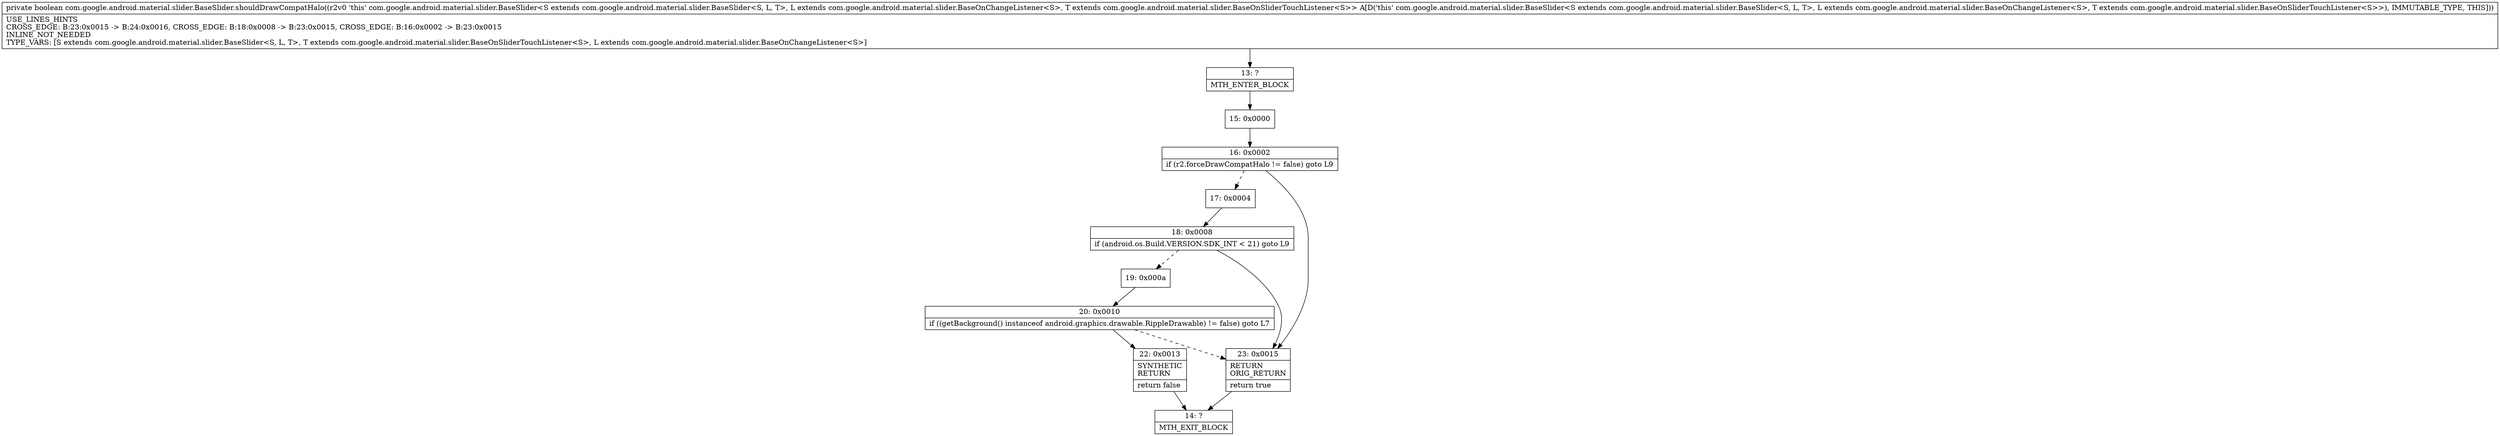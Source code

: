 digraph "CFG forcom.google.android.material.slider.BaseSlider.shouldDrawCompatHalo()Z" {
Node_13 [shape=record,label="{13\:\ ?|MTH_ENTER_BLOCK\l}"];
Node_15 [shape=record,label="{15\:\ 0x0000}"];
Node_16 [shape=record,label="{16\:\ 0x0002|if (r2.forceDrawCompatHalo != false) goto L9\l}"];
Node_17 [shape=record,label="{17\:\ 0x0004}"];
Node_18 [shape=record,label="{18\:\ 0x0008|if (android.os.Build.VERSION.SDK_INT \< 21) goto L9\l}"];
Node_19 [shape=record,label="{19\:\ 0x000a}"];
Node_20 [shape=record,label="{20\:\ 0x0010|if ((getBackground() instanceof android.graphics.drawable.RippleDrawable) != false) goto L7\l}"];
Node_22 [shape=record,label="{22\:\ 0x0013|SYNTHETIC\lRETURN\l|return false\l}"];
Node_14 [shape=record,label="{14\:\ ?|MTH_EXIT_BLOCK\l}"];
Node_23 [shape=record,label="{23\:\ 0x0015|RETURN\lORIG_RETURN\l|return true\l}"];
MethodNode[shape=record,label="{private boolean com.google.android.material.slider.BaseSlider.shouldDrawCompatHalo((r2v0 'this' com.google.android.material.slider.BaseSlider\<S extends com.google.android.material.slider.BaseSlider\<S, L, T\>, L extends com.google.android.material.slider.BaseOnChangeListener\<S\>, T extends com.google.android.material.slider.BaseOnSliderTouchListener\<S\>\> A[D('this' com.google.android.material.slider.BaseSlider\<S extends com.google.android.material.slider.BaseSlider\<S, L, T\>, L extends com.google.android.material.slider.BaseOnChangeListener\<S\>, T extends com.google.android.material.slider.BaseOnSliderTouchListener\<S\>\>), IMMUTABLE_TYPE, THIS]))  | USE_LINES_HINTS\lCROSS_EDGE: B:23:0x0015 \-\> B:24:0x0016, CROSS_EDGE: B:18:0x0008 \-\> B:23:0x0015, CROSS_EDGE: B:16:0x0002 \-\> B:23:0x0015\lINLINE_NOT_NEEDED\lTYPE_VARS: [S extends com.google.android.material.slider.BaseSlider\<S, L, T\>, T extends com.google.android.material.slider.BaseOnSliderTouchListener\<S\>, L extends com.google.android.material.slider.BaseOnChangeListener\<S\>]\l}"];
MethodNode -> Node_13;Node_13 -> Node_15;
Node_15 -> Node_16;
Node_16 -> Node_17[style=dashed];
Node_16 -> Node_23;
Node_17 -> Node_18;
Node_18 -> Node_19[style=dashed];
Node_18 -> Node_23;
Node_19 -> Node_20;
Node_20 -> Node_22;
Node_20 -> Node_23[style=dashed];
Node_22 -> Node_14;
Node_23 -> Node_14;
}

